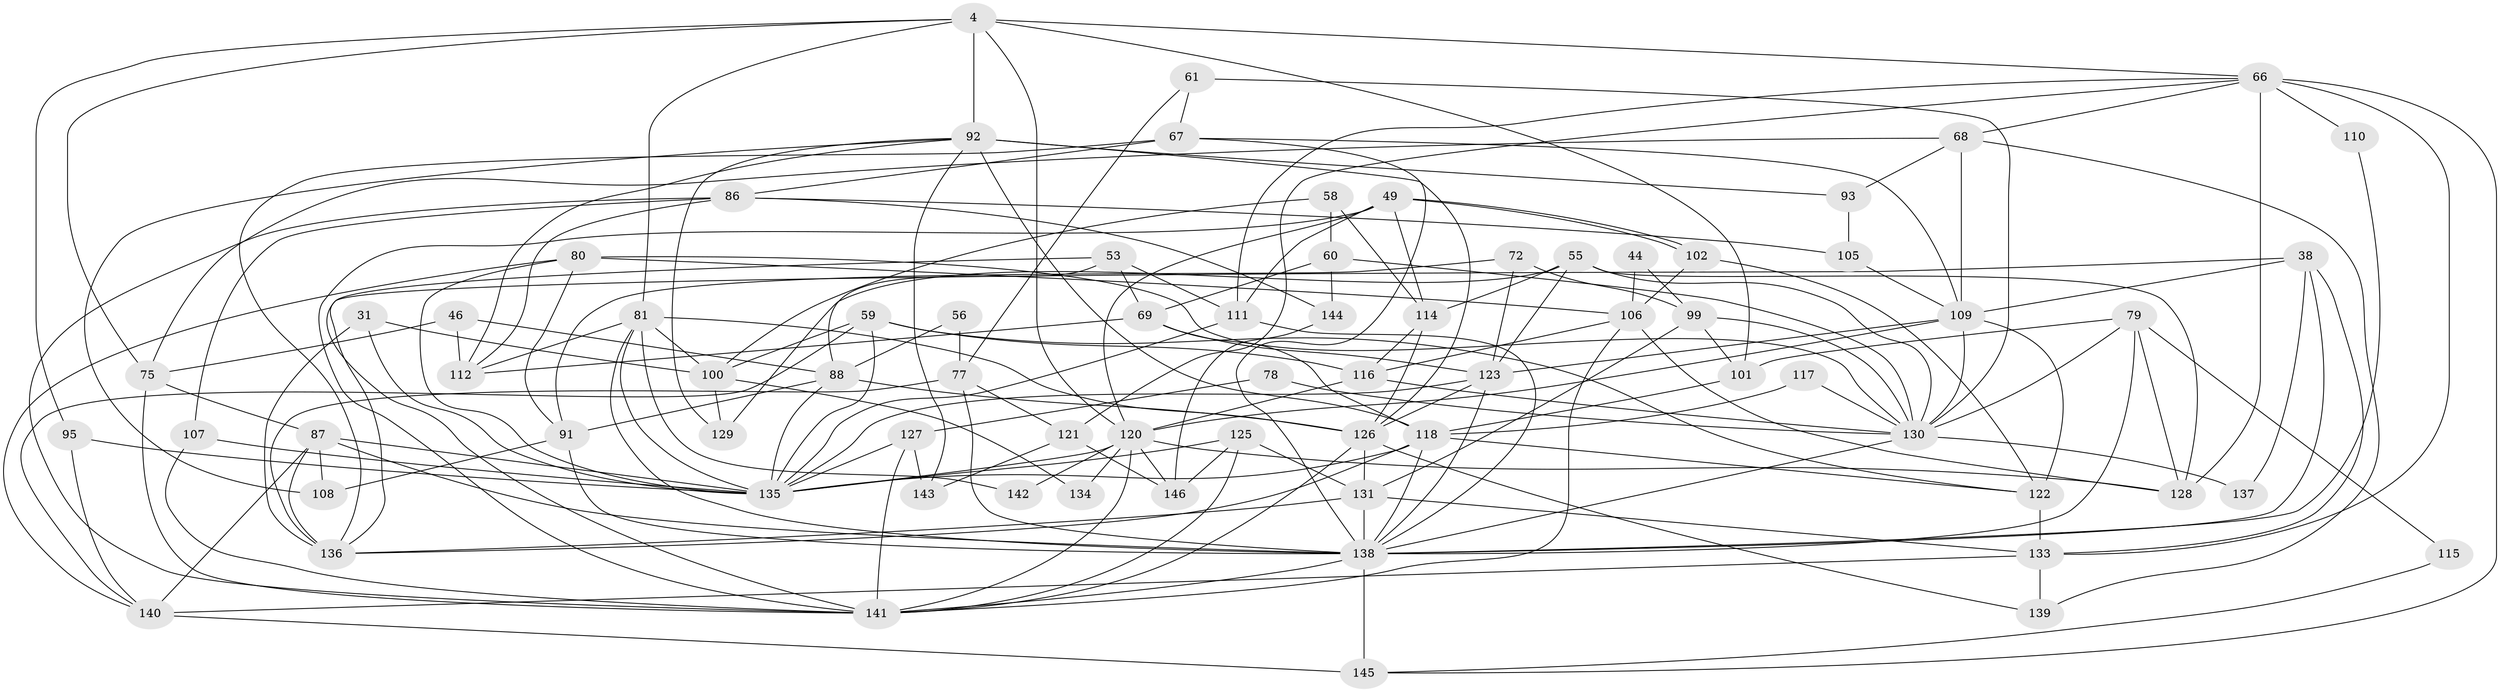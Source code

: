 // original degree distribution, {2: 0.1506849315068493, 6: 0.11643835616438356, 3: 0.2465753424657534, 9: 0.00684931506849315, 5: 0.2191780821917808, 4: 0.23972602739726026, 7: 0.02054794520547945}
// Generated by graph-tools (version 1.1) at 2025/53/03/04/25 21:53:12]
// undirected, 73 vertices, 185 edges
graph export_dot {
graph [start="1"]
  node [color=gray90,style=filled];
  4;
  31 [super="+11"];
  38;
  44;
  46;
  49 [super="+34+20"];
  53;
  55;
  56;
  58;
  59 [super="+26"];
  60;
  61 [super="+51"];
  66 [super="+57"];
  67;
  68 [super="+9"];
  69 [super="+41"];
  72;
  75;
  77;
  78;
  79 [super="+1"];
  80 [super="+25"];
  81 [super="+76"];
  86 [super="+5+16"];
  87 [super="+2"];
  88 [super="+29+27+43"];
  91 [super="+70"];
  92 [super="+45+90+63"];
  93;
  95;
  99;
  100 [super="+33"];
  101;
  102;
  105;
  106 [super="+104"];
  107 [super="+85"];
  108;
  109 [super="+18"];
  110;
  111 [super="+6"];
  112 [super="+23+36"];
  114 [super="+22"];
  115;
  116;
  117;
  118 [super="+64"];
  120 [super="+8+12+82"];
  121;
  122 [super="+74"];
  123 [super="+65"];
  125 [super="+84"];
  126 [super="+71+54"];
  127;
  128 [super="+124"];
  129;
  130 [super="+94"];
  131 [super="+113"];
  133;
  134;
  135 [super="+28+132+103"];
  136 [super="+62"];
  137;
  138 [super="+21+50+73+96"];
  139 [super="+17"];
  140 [super="+98"];
  141 [super="+119+97"];
  142;
  143;
  144;
  145 [super="+35"];
  146;
  4 -- 66;
  4 -- 101;
  4 -- 75;
  4 -- 95;
  4 -- 81;
  4 -- 120 [weight=2];
  4 -- 92 [weight=2];
  31 -- 136;
  31 -- 135;
  31 -- 100;
  38 -- 133;
  38 -- 136;
  38 -- 137;
  38 -- 109;
  38 -- 138;
  44 -- 99;
  44 -- 106;
  46 -- 75;
  46 -- 88;
  46 -- 112;
  49 -- 102;
  49 -- 102;
  49 -- 120 [weight=2];
  49 -- 111;
  49 -- 114;
  49 -- 141;
  53 -- 111 [weight=2];
  53 -- 88;
  53 -- 69;
  53 -- 141;
  55 -- 129;
  55 -- 128;
  55 -- 130;
  55 -- 114;
  55 -- 123;
  56 -- 77;
  56 -- 88;
  58 -- 114;
  58 -- 60;
  58 -- 100;
  59 -- 100;
  59 -- 116;
  59 -- 122;
  59 -- 135;
  59 -- 140;
  60 -- 144;
  60 -- 69;
  60 -- 130;
  61 -- 77;
  61 -- 130 [weight=2];
  61 -- 67;
  66 -- 145;
  66 -- 111;
  66 -- 128 [weight=2];
  66 -- 133;
  66 -- 121;
  66 -- 110;
  66 -- 68;
  67 -- 136;
  67 -- 138;
  67 -- 86;
  67 -- 109;
  68 -- 93;
  68 -- 109;
  68 -- 75;
  68 -- 139;
  69 -- 123;
  69 -- 112;
  69 -- 118;
  72 -- 123;
  72 -- 99;
  72 -- 91;
  75 -- 87;
  75 -- 141;
  77 -- 121;
  77 -- 136;
  77 -- 138;
  78 -- 127;
  78 -- 130;
  79 -- 115;
  79 -- 128;
  79 -- 101;
  79 -- 130;
  79 -- 138;
  80 -- 91;
  80 -- 140 [weight=2];
  80 -- 135;
  80 -- 106;
  80 -- 130;
  81 -- 142;
  81 -- 135 [weight=2];
  81 -- 100 [weight=2];
  81 -- 126;
  81 -- 112;
  81 -- 138;
  86 -- 144;
  86 -- 112;
  86 -- 105;
  86 -- 141 [weight=2];
  86 -- 107;
  87 -- 135 [weight=2];
  87 -- 140;
  87 -- 136 [weight=2];
  87 -- 138;
  87 -- 108;
  88 -- 135 [weight=2];
  88 -- 91 [weight=2];
  88 -- 126 [weight=3];
  91 -- 108;
  91 -- 138 [weight=2];
  92 -- 129;
  92 -- 143;
  92 -- 126 [weight=2];
  92 -- 118;
  92 -- 112;
  92 -- 108;
  92 -- 93;
  93 -- 105;
  95 -- 135;
  95 -- 140;
  99 -- 101;
  99 -- 131 [weight=2];
  99 -- 130;
  100 -- 129;
  100 -- 134;
  101 -- 118;
  102 -- 106;
  102 -- 122;
  105 -- 109;
  106 -- 128 [weight=3];
  106 -- 141 [weight=2];
  106 -- 116;
  107 -- 141;
  107 -- 135 [weight=3];
  109 -- 130 [weight=2];
  109 -- 122 [weight=2];
  109 -- 123 [weight=2];
  109 -- 120;
  110 -- 138;
  111 -- 135;
  111 -- 138;
  114 -- 126;
  114 -- 116;
  115 -- 145;
  116 -- 120;
  116 -- 130;
  117 -- 130;
  117 -- 118;
  118 -- 138 [weight=2];
  118 -- 135;
  118 -- 136;
  118 -- 122;
  120 -- 142;
  120 -- 128;
  120 -- 141;
  120 -- 135 [weight=2];
  120 -- 146;
  120 -- 134;
  121 -- 146;
  121 -- 143;
  122 -- 133;
  123 -- 126 [weight=2];
  123 -- 135;
  123 -- 138;
  125 -- 131;
  125 -- 146 [weight=2];
  125 -- 135 [weight=2];
  125 -- 141;
  126 -- 139;
  126 -- 131;
  126 -- 141;
  127 -- 143;
  127 -- 135;
  127 -- 141;
  130 -- 137;
  130 -- 138 [weight=2];
  131 -- 133;
  131 -- 136;
  131 -- 138;
  133 -- 140;
  133 -- 139;
  138 -- 141;
  138 -- 145;
  140 -- 145 [weight=2];
  144 -- 146;
}
